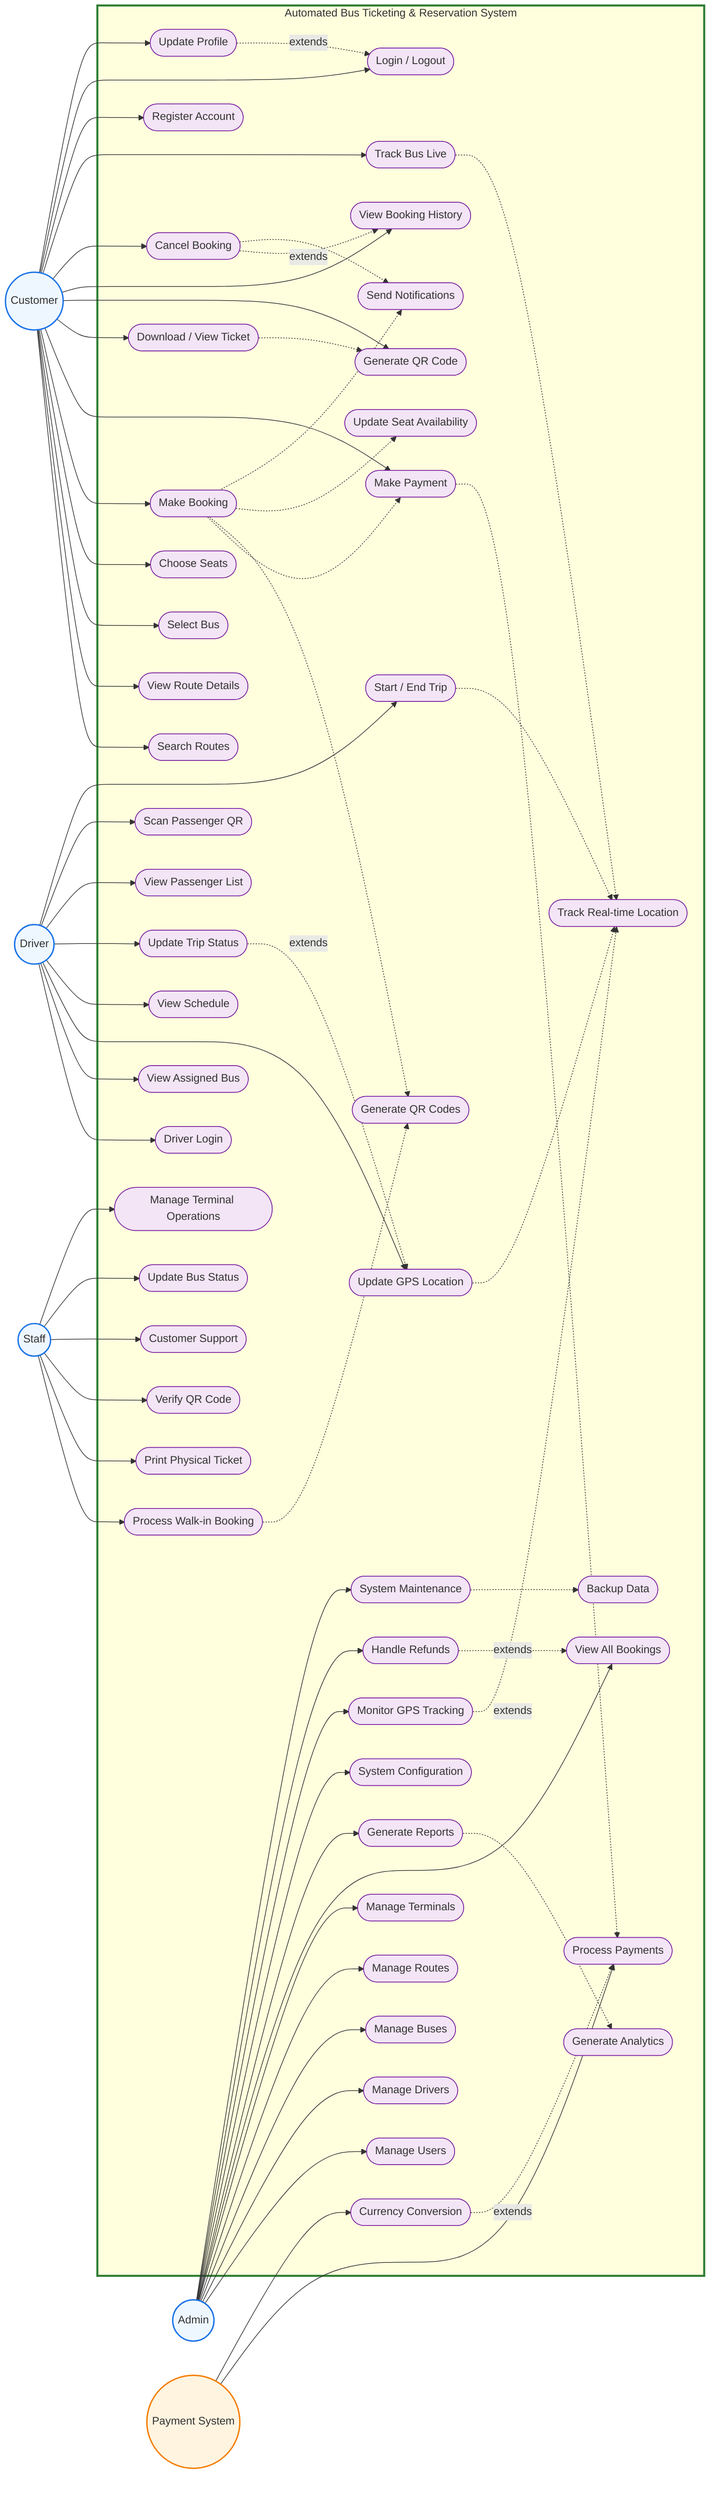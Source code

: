 graph LR
    %% ============== ACTORS (outside system boundary) ==============
    Customer((Customer)):::actor
    Driver((Driver)):::actor
    Staff((Staff)):::actor
    Admin((Admin)):::actor
    PaymentSys((Payment System)):::external

    %% ============== SYSTEM BOUNDARY ===============================
    subgraph System["Automated Bus Ticketing & Reservation System"]
        %% Group: Customer Use Cases
        UC_Search([Search Routes])
        UC_ViewRoute([View Route Details])
        UC_SelectBus([Select Bus])
        UC_ChooseSeat([Choose Seats])
        UC_Book([Make Booking])
        UC_Pay([Make Payment])
        UC_Ticket([Download / View Ticket])
        UC_QR([Generate QR Code])
        UC_BookingHist([View Booking History])
        UC_Cancel([Cancel Booking])
        UC_Track([Track Bus Live])
        UC_Register([Register Account])
        UC_Login([Login / Logout])
        UC_Profile([Update Profile])

        %% Group: Driver Use Cases
        UC_DriverLogin([Driver Login])
        UC_ViewAssignedBus([View Assigned Bus])
        UC_UpdateGPS([Update GPS Location])
        UC_ViewSchedule([View Schedule])
        UC_TripStatus([Update Trip Status])
        UC_PassengerList([View Passenger List])
        UC_ScanQR([Scan Passenger QR])
        UC_StartEndTrip([Start / End Trip])

        %% Group: Staff / Admin Ops
        UC_WalkIn([Process Walk-in Booking])
        UC_PrintTicket([Print Physical Ticket])
        UC_VerifyQR([Verify QR Code])
        UC_CustSupport([Customer Support])
        UC_UpdateBusStatus([Update Bus Status])
        UC_TerminalOps([Manage Terminal Operations])

        %% Admin Management Use Cases
        UC_ManageUsers([Manage Users])
        UC_ManageDrivers([Manage Drivers])
        UC_ManageBuses([Manage Buses])
        UC_ManageRoutes([Manage Routes])
        UC_ManageTerminals([Manage Terminals])
        UC_ViewBookings([View All Bookings])
        UC_Reports([Generate Reports])
        UC_Settings([System Configuration])
        UC_MonitorGPS([Monitor GPS Tracking])
        UC_Refunds([Handle Refunds])
        UC_Maintenance([System Maintenance])

        %% Automated / System Use Cases
        UC_SendNotif([Send Notifications])
        UC_GenQR([Generate QR Codes])
        UC_ProcessPay([Process Payments])
        UC_UpdateSeats([Update Seat Availability])
        UC_LiveTracking([Track Real-time Location])
        UC_Analytics([Generate Analytics])
        UC_Currency([Currency Conversion])
        UC_Backup([Backup Data])
    end

    %% ============== ACTOR -> USE CASE ASSOCIATIONS =================
    %% Customer
    Customer --> UC_Search
    Customer --> UC_ViewRoute
    Customer --> UC_SelectBus
    Customer --> UC_ChooseSeat
    Customer --> UC_Book
    Customer --> UC_Pay
    Customer --> UC_Ticket
    Customer --> UC_QR
    Customer --> UC_BookingHist
    Customer --> UC_Cancel
    Customer --> UC_Track
    Customer --> UC_Register
    Customer --> UC_Login
    Customer --> UC_Profile

    %% Driver
    Driver --> UC_DriverLogin
    Driver --> UC_ViewAssignedBus
    Driver --> UC_UpdateGPS
    Driver --> UC_ViewSchedule
    Driver --> UC_TripStatus
    Driver --> UC_PassengerList
    Driver --> UC_ScanQR
    Driver --> UC_StartEndTrip

    %% Staff
    Staff --> UC_WalkIn
    Staff --> UC_PrintTicket
    Staff --> UC_VerifyQR
    Staff --> UC_CustSupport
    Staff --> UC_UpdateBusStatus
    Staff --> UC_TerminalOps

    %% Admin
    Admin --> UC_ManageUsers
    Admin --> UC_ManageDrivers
    Admin --> UC_ManageBuses
    Admin --> UC_ManageRoutes
    Admin --> UC_ManageTerminals
    Admin --> UC_ViewBookings
    Admin --> UC_Reports
    Admin --> UC_Settings
    Admin --> UC_MonitorGPS
    Admin --> UC_Refunds
    Admin --> UC_Maintenance

    %% External System
    PaymentSys --> UC_ProcessPay
    PaymentSys --> UC_Currency

    %% ============== INCLUDE (dashed arrows) ========================
    UC_Book -.-> UC_Pay
    UC_Book -.-> UC_GenQR
    UC_Book -.-> UC_UpdateSeats
    UC_Pay  -.-> UC_ProcessPay
    UC_Ticket -.-> UC_QR
    UC_Track -.-> UC_LiveTracking
    UC_UpdateGPS -.-> UC_LiveTracking
    UC_Reports -.-> UC_Analytics
    UC_WalkIn -.-> UC_GenQR

    %% ============== EXTEND (dotted with label) =====================
    UC_Cancel -.->|extends| UC_BookingHist
    UC_Profile -.->|extends| UC_Login
    UC_TripStatus -.->|extends| UC_UpdateGPS
    UC_MonitorGPS -.->|extends| UC_LiveTracking
    UC_Refunds -.->|extends| UC_ViewBookings
    UC_Currency -.->|extends| UC_ProcessPay

    %% ============== SYSTEM TRIGGERS (optional semantic) ===========
    UC_Book -.-> UC_SendNotif
    UC_Cancel -.-> UC_SendNotif
    UC_StartEndTrip -.-> UC_LiveTracking
    UC_Maintenance -.-> UC_Backup

    %% ============== STYLING =======================================
    classDef actor fill:#eef7ff,stroke:#1a73e8,stroke-width:2px
    classDef external fill:#fff4e0,stroke:#f57c00,stroke-width:2px
    classDef usecase fill:#f3e5f5,stroke:#7b1fa2,stroke-width:1px
    classDef systemBoundary stroke:#2e7d32,stroke-width:3px

    class Customer,Driver,Staff,Admin actor
    class PaymentSys external
    class UC_Search,UC_ViewRoute,UC_SelectBus,UC_ChooseSeat,UC_Book,UC_Pay,UC_Ticket,UC_QR,UC_BookingHist,UC_Cancel,UC_Track,UC_Register,UC_Login,UC_Profile,UC_DriverLogin,UC_ViewAssignedBus,UC_UpdateGPS,UC_ViewSchedule,UC_TripStatus,UC_PassengerList,UC_ScanQR,UC_StartEndTrip,UC_WalkIn,UC_PrintTicket,UC_VerifyQR,UC_CustSupport,UC_UpdateBusStatus,UC_TerminalOps,UC_ManageUsers,UC_ManageDrivers,UC_ManageBuses,UC_ManageRoutes,UC_ManageTerminals,UC_ViewBookings,UC_Reports,UC_Settings,UC_MonitorGPS,UC_Refunds,UC_Maintenance,UC_SendNotif,UC_GenQR,UC_ProcessPay,UC_UpdateSeats,UC_LiveTracking,UC_Analytics,UC_Currency,UC_Backup usecase
    class System systemBoundary